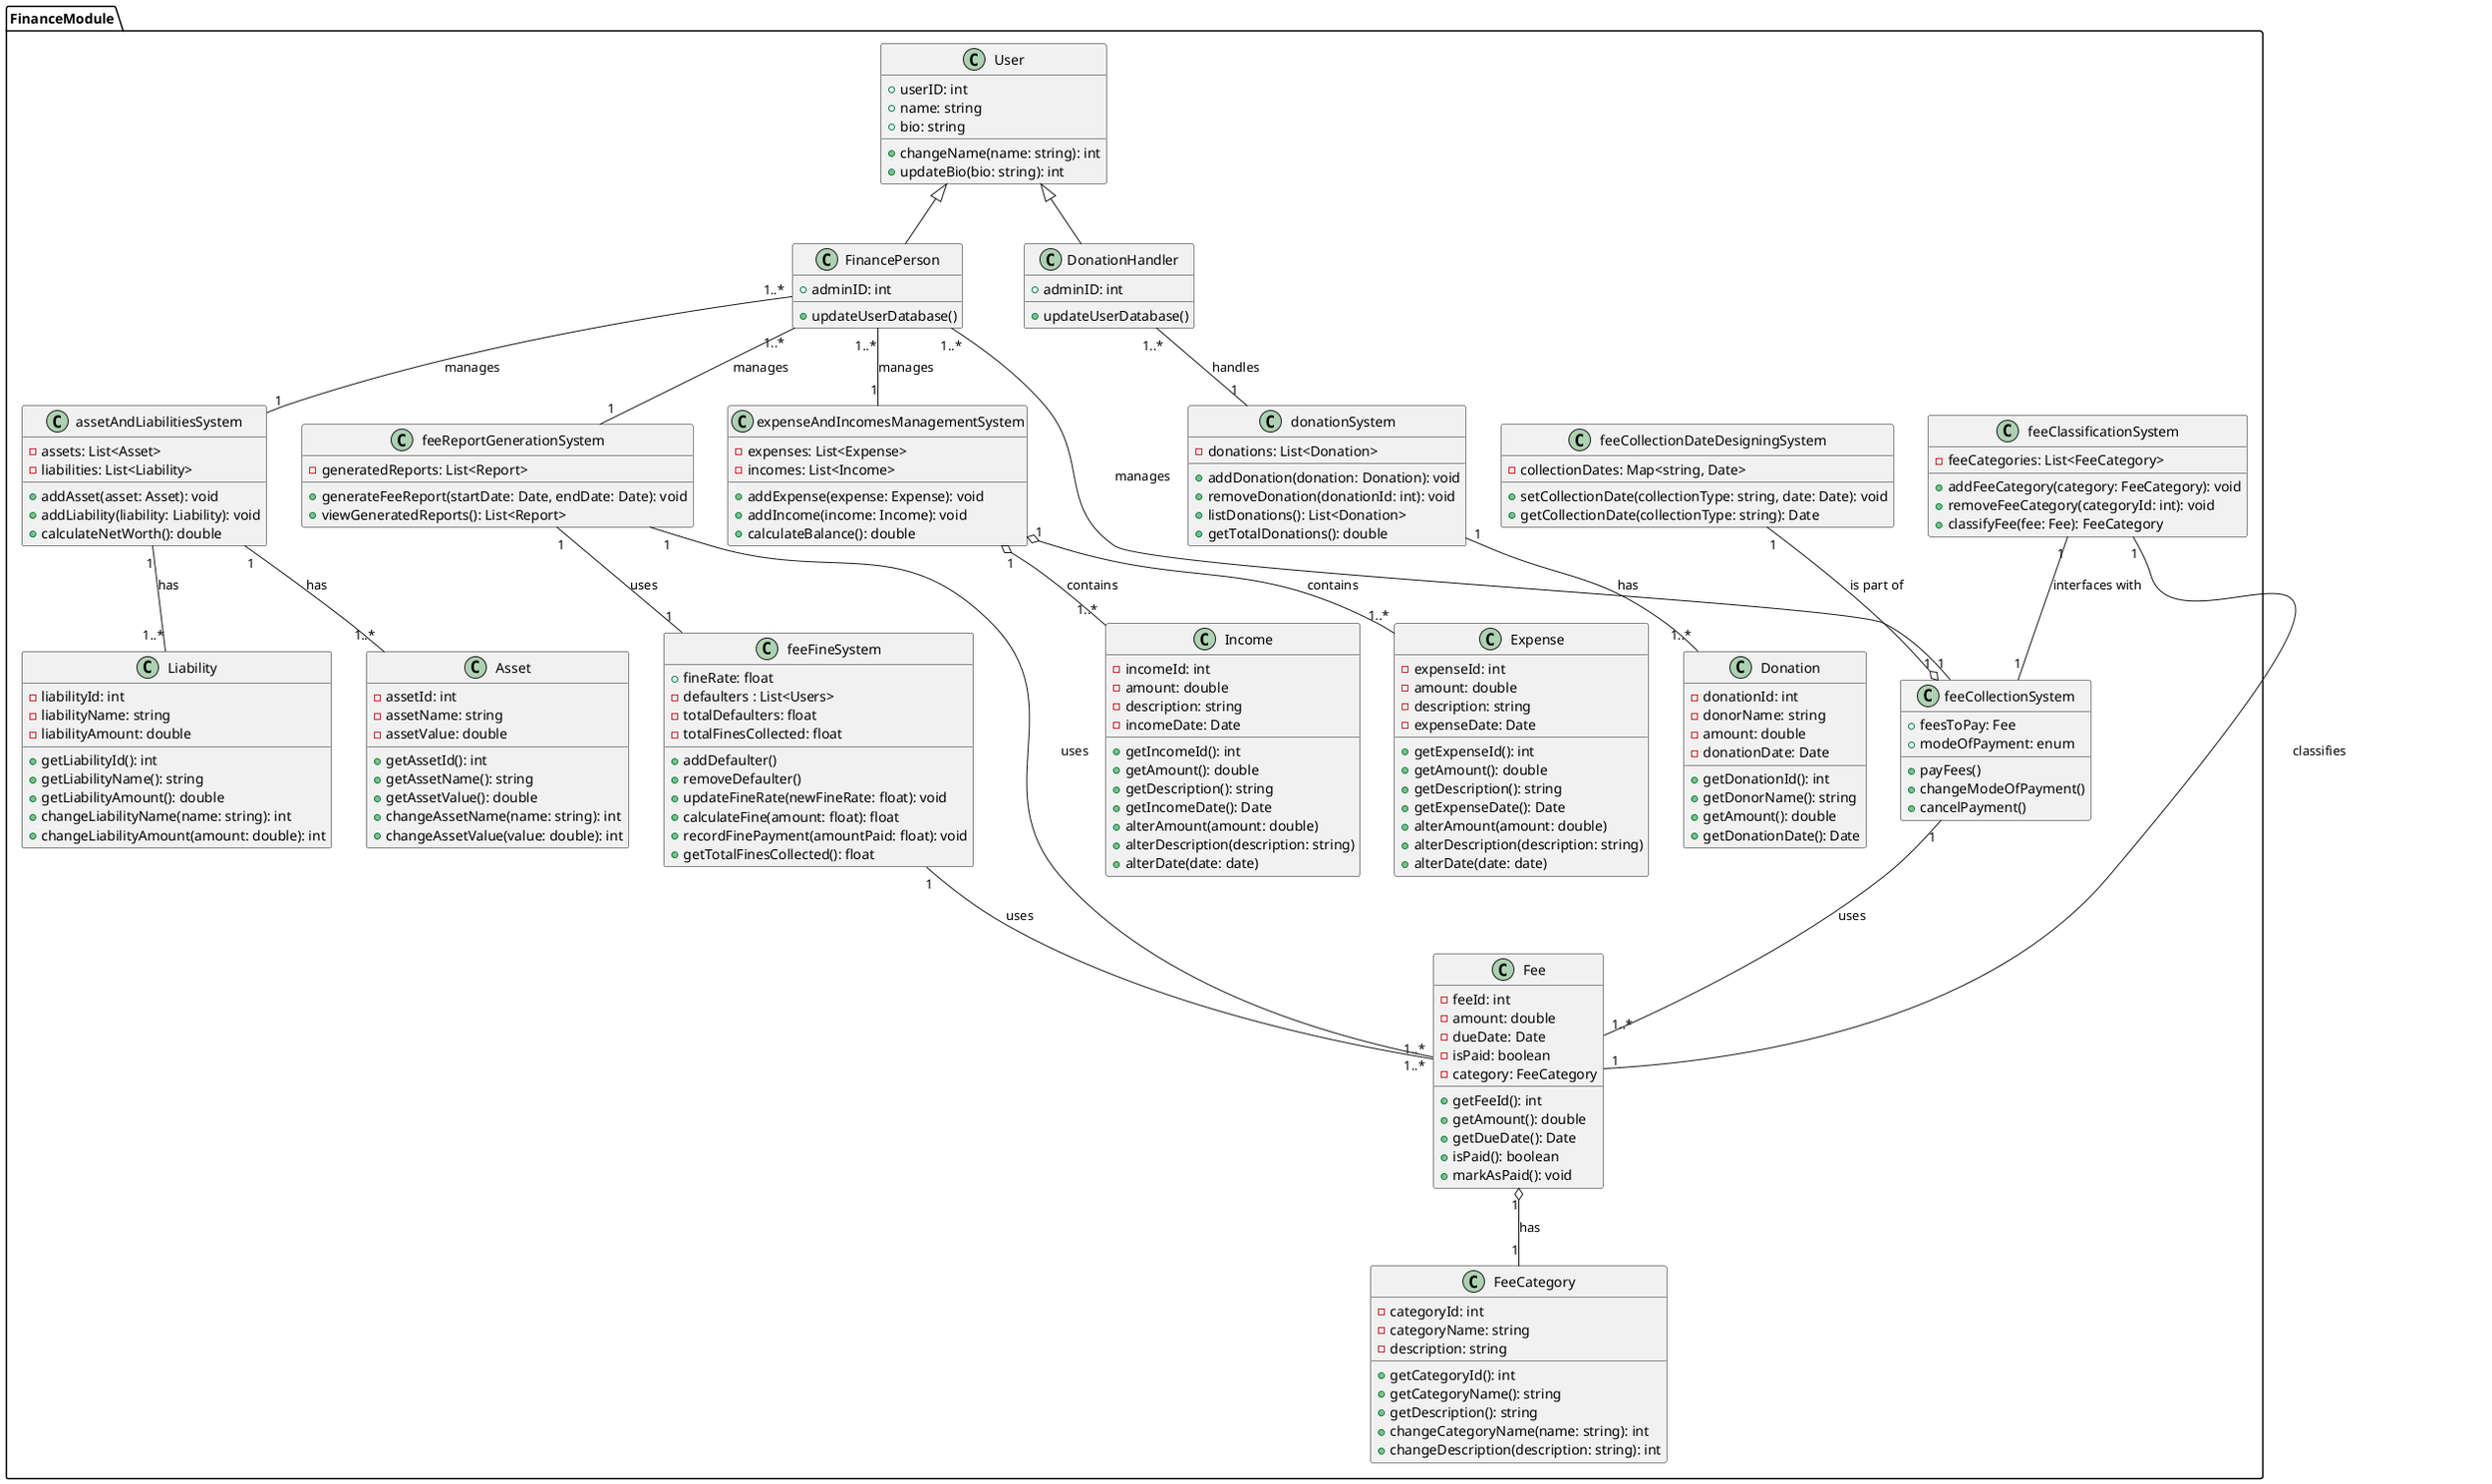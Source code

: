 @startuml finance
package FinanceModule {
	class Fee {
		- feeId: int
		- amount: double
		- dueDate: Date
		- isPaid: boolean
		- category: FeeCategory

		+ getFeeId(): int
		+ getAmount(): double
		+ getDueDate(): Date
		+ isPaid(): boolean
		+ markAsPaid(): void
	}

	class FeeCategory {
		- categoryId: int
		- categoryName: string
		- description: string

		+ getCategoryId(): int
		+ getCategoryName(): string
		+ getDescription(): string
		+ changeCategoryName(name: string): int
		+ changeDescription(description: string): int
	}

	class feeClassificationSystem {
		- feeCategories: List<FeeCategory>
		+ addFeeCategory(category: FeeCategory): void
		+ removeFeeCategory(categoryId: int): void
		+ classifyFee(fee: Fee): FeeCategory
	}

	class feeCollectionDateDesigningSystem {
		- collectionDates: Map<string, Date>
		+ setCollectionDate(collectionType: string, date: Date): void
		+ getCollectionDate(collectionType: string): Date
	}

	class feeCollectionSystem {
		+ feesToPay: Fee
		+ modeOfPayment: enum
		
		+ payFees()
		+ changeModeOfPayment()
		+ cancelPayment()
	}

	class feeFineSystem {
		+ fineRate: float
		- defaulters : List<Users>
		- totalDefaulters: float
		- totalFinesCollected: float
		
		+ addDefaulter()
		+ removeDefaulter()
		+ updateFineRate(newFineRate: float): void
		+ calculateFine(amount: float): float
		+ recordFinePayment(amountPaid: float): void
		+ getTotalFinesCollected(): float
	}

	class donationSystem {
		- donations: List<Donation>
		+ addDonation(donation: Donation): void
		+ removeDonation(donationId: int): void
		+ listDonations(): List<Donation>
		+ getTotalDonations(): double
	}

	class Donation {
		- donationId: int
		- donorName: string
		- amount: double
		- donationDate: Date
		+ getDonationId(): int
		+ getDonorName(): string
		+ getAmount(): double
		+ getDonationDate(): Date
	}

	class assetAndLiabilitiesSystem {
		- assets: List<Asset>
		- liabilities: List<Liability>
		+ addAsset(asset: Asset): void
		+ addLiability(liability: Liability): void
		+ calculateNetWorth(): double
	}

	class Asset {
		- assetId: int
		- assetName: string
		- assetValue: double
		
		+ getAssetId(): int
		+ getAssetName(): string
		+ getAssetValue(): double
		+ changeAssetName(name: string): int
		+ changeAssetValue(value: double): int
	}

	class Liability {
		- liabilityId: int
		- liabilityName: string
		- liabilityAmount: double

		+ getLiabilityId(): int
		+ getLiabilityName(): string
		+ getLiabilityAmount(): double
		+ changeLiabilityName(name: string): int
		+ changeLiabilityAmount(amount: double): int
	}

	class feeReportGenerationSystem {
		- generatedReports: List<Report>
		'Should the reports go to the database, or should they rest with the system?: Can do that it goes to the cache and everytime the generatedReports is invoked, it fetches the data into this variable'

		+ generateFeeReport(startDate: Date, endDate: Date): void
		+ viewGeneratedReports(): List<Report>
	}

	class expenseAndIncomesManagementSystem {
		- expenses: List<Expense>
		- incomes: List<Income>
		+ addExpense(expense: Expense): void
		+ addIncome(income: Income): void
		+ calculateBalance(): double
	}

	class Expense {
		- expenseId: int
		- amount: double
		- description: string
		- expenseDate: Date

		+ getExpenseId(): int
		+ getAmount(): double
		+ getDescription(): string
		+ getExpenseDate(): Date
		+ alterAmount(amount: double)
		+ alterDescription(description: string)
		+ alterDate(date: date)
	}

	class Income {
		- incomeId: int
		- amount: double
		- description: string
		- incomeDate: Date

		+ getIncomeId(): int
		+ getAmount(): double
		+ getDescription(): string
		+ getIncomeDate(): Date
		+ alterAmount(amount: double)
		+ alterDescription(description: string)
		+ alterDate(date: date)
	}

	class User {
        + userID: int
        + name: string
        + bio: string

        + changeName(name: string): int
        + updateBio(bio: string): int
    }

    class FinancePerson extends User {
        + adminID: int

        + updateUserDatabase()
    }
    class DonationHandler extends User {
        + adminID: int

        + updateUserDatabase()
    }

	expenseAndIncomesManagementSystem "1" o-- "1..*" Income: contains
	expenseAndIncomesManagementSystem "1" o-- "1..*" Expense: contains
	feeCollectionSystem "1" -- "1..*" Fee: uses
	Fee "1" o-- "1" FeeCategory: has
	donationSystem "1" -- "1..*" Donation: has
	assetAndLiabilitiesSystem "1" -- "1..*" Asset: has
	assetAndLiabilitiesSystem "1" -- "1..*" Liability: has
	feeFineSystem "1" -- "1..*" Fee: uses
	feeCollectionDateDesigningSystem "1" --o "1" feeCollectionSystem: is part of
	feeClassificationSystem "1" -- "1" Fee: classifies
	feeReportGenerationSystem "1" -- "1..*" Fee: uses
	feeReportGenerationSystem "1" -- "1" feeFineSystem: uses
	feeClassificationSystem "1" -- "1" feeCollectionSystem: interfaces with

	FinancePerson "1..*" -- "1" expenseAndIncomesManagementSystem: manages
	FinancePerson "1..*" -- "1" feeReportGenerationSystem: manages
	FinancePerson "1..*" -- "1" feeCollectionSystem: manages
	FinancePerson "1..*" -- "1" assetAndLiabilitiesSystem: manages
	DonationHandler "1..*" -- "1" donationSystem: handles
}

@enduml